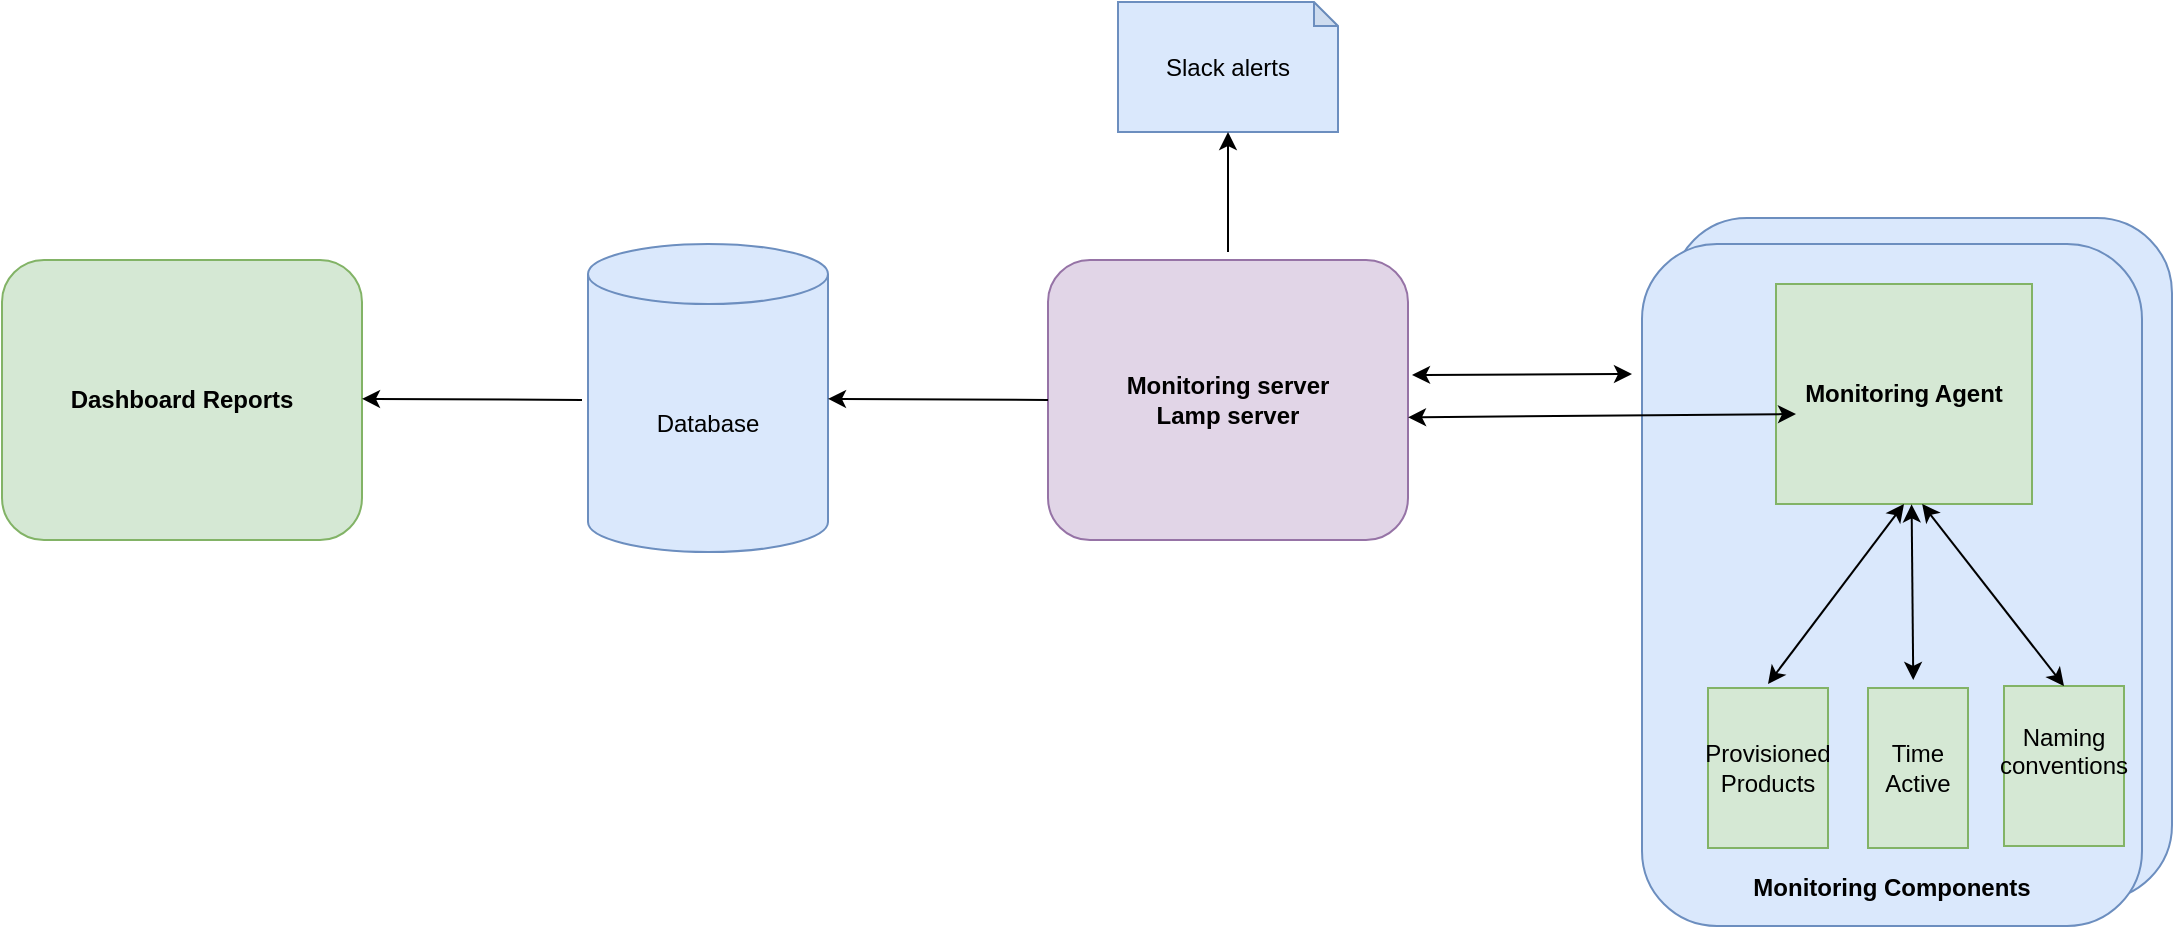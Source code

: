 <mxfile version="24.0.7" type="github">
  <diagram name="Page-1" id="oCvp-l3smrO-nS7ErOQN">
    <mxGraphModel dx="394" dy="687" grid="1" gridSize="10" guides="1" tooltips="1" connect="1" arrows="1" fold="1" page="1" pageScale="1" pageWidth="827" pageHeight="1169" math="0" shadow="0">
      <root>
        <mxCell id="0" />
        <mxCell id="1" parent="0" />
        <mxCell id="gzWySmpBMU1jQZ89hfsq-1" value="" style="rounded=1;whiteSpace=wrap;html=1;fillColor=#dae8fc;strokeColor=#6c8ebf;" vertex="1" parent="1">
          <mxGeometry x="2052" y="288" width="250" height="341" as="geometry" />
        </mxCell>
        <mxCell id="gzWySmpBMU1jQZ89hfsq-2" value="&lt;div&gt;&lt;br&gt;&lt;/div&gt;&lt;div&gt;&lt;br&gt;&lt;/div&gt;&lt;div&gt;&lt;br&gt;&lt;/div&gt;&lt;div&gt;&lt;br&gt;&lt;/div&gt;&lt;div&gt;&lt;br&gt;&lt;/div&gt;&lt;div&gt;&lt;br&gt;&lt;/div&gt;&lt;div&gt;&lt;br&gt;&lt;/div&gt;&lt;div&gt;&lt;br&gt;&lt;/div&gt;&lt;div&gt;&lt;br&gt;&lt;/div&gt;&lt;div&gt;&lt;br&gt;&lt;/div&gt;&lt;div&gt;&lt;br&gt;&lt;/div&gt;&lt;div&gt;&lt;br&gt;&lt;/div&gt;&lt;div&gt;&lt;br&gt;&lt;/div&gt;&lt;div&gt;&lt;br&gt;&lt;/div&gt;&lt;div&gt;&lt;br&gt;&lt;/div&gt;&lt;div&gt;&lt;br&gt;&lt;/div&gt;&lt;div&gt;&lt;br&gt;&lt;/div&gt;&lt;div&gt;&lt;br&gt;&lt;/div&gt;&lt;div&gt;&lt;br&gt;&lt;/div&gt;&lt;div&gt;&lt;br&gt;&lt;/div&gt;&lt;div&gt;&lt;br&gt;&lt;/div&gt;&lt;div&gt;&lt;b&gt;Monitoring Components&lt;/b&gt;&lt;/div&gt;" style="rounded=1;whiteSpace=wrap;html=1;fillColor=#dae8fc;strokeColor=#6c8ebf;" vertex="1" parent="1">
          <mxGeometry x="2037" y="301" width="250" height="341" as="geometry" />
        </mxCell>
        <mxCell id="gzWySmpBMU1jQZ89hfsq-3" value="&lt;b&gt;Monitoring Agent&lt;/b&gt;" style="rounded=0;whiteSpace=wrap;html=1;fillColor=#d5e8d4;strokeColor=#82b366;" vertex="1" parent="1">
          <mxGeometry x="2104" y="321" width="128" height="110" as="geometry" />
        </mxCell>
        <mxCell id="gzWySmpBMU1jQZ89hfsq-4" value="Provisioned Products" style="rounded=0;whiteSpace=wrap;html=1;fillColor=#d5e8d4;strokeColor=#82b366;" vertex="1" parent="1">
          <mxGeometry x="2070" y="523" width="60" height="80" as="geometry" />
        </mxCell>
        <mxCell id="gzWySmpBMU1jQZ89hfsq-5" value="Time Active" style="rounded=0;whiteSpace=wrap;html=1;fillColor=#d5e8d4;strokeColor=#82b366;" vertex="1" parent="1">
          <mxGeometry x="2150" y="523" width="50" height="80" as="geometry" />
        </mxCell>
        <mxCell id="gzWySmpBMU1jQZ89hfsq-6" value="Naming conventions&lt;div&gt;&lt;br&gt;&lt;/div&gt;" style="rounded=0;whiteSpace=wrap;html=1;fillColor=#d5e8d4;strokeColor=#82b366;" vertex="1" parent="1">
          <mxGeometry x="2218" y="522" width="60" height="80" as="geometry" />
        </mxCell>
        <mxCell id="gzWySmpBMU1jQZ89hfsq-7" value="" style="endArrow=classic;startArrow=classic;html=1;rounded=0;entryX=0.5;entryY=1;entryDx=0;entryDy=0;" edge="1" parent="1" target="gzWySmpBMU1jQZ89hfsq-3">
          <mxGeometry width="50" height="50" relative="1" as="geometry">
            <mxPoint x="2100" y="521" as="sourcePoint" />
            <mxPoint x="2121" y="421" as="targetPoint" />
          </mxGeometry>
        </mxCell>
        <mxCell id="gzWySmpBMU1jQZ89hfsq-8" value="" style="endArrow=classic;startArrow=classic;html=1;rounded=0;entryX=0.61;entryY=1.009;entryDx=0;entryDy=0;entryPerimeter=0;exitX=0.5;exitY=0;exitDx=0;exitDy=0;" edge="1" parent="1" source="gzWySmpBMU1jQZ89hfsq-6">
          <mxGeometry width="50" height="50" relative="1" as="geometry">
            <mxPoint x="2235" y="516" as="sourcePoint" />
            <mxPoint x="2177.08" y="430.99" as="targetPoint" />
          </mxGeometry>
        </mxCell>
        <mxCell id="gzWySmpBMU1jQZ89hfsq-9" value="" style="endArrow=classic;startArrow=classic;html=1;rounded=0;entryX=0.561;entryY=1.038;entryDx=0;entryDy=0;entryPerimeter=0;" edge="1" parent="1">
          <mxGeometry width="50" height="50" relative="1" as="geometry">
            <mxPoint x="2172.627" y="519" as="sourcePoint" />
            <mxPoint x="2171.808" y="431.18" as="targetPoint" />
          </mxGeometry>
        </mxCell>
        <mxCell id="gzWySmpBMU1jQZ89hfsq-10" value="&lt;b&gt;Monitoring server&lt;/b&gt;&lt;div&gt;&lt;b&gt;Lamp server&lt;/b&gt;&lt;/div&gt;" style="rounded=1;whiteSpace=wrap;html=1;fillColor=#e1d5e7;strokeColor=#9673a6;" vertex="1" parent="1">
          <mxGeometry x="1740" y="309" width="180" height="140" as="geometry" />
        </mxCell>
        <mxCell id="gzWySmpBMU1jQZ89hfsq-11" value="" style="endArrow=classic;startArrow=classic;html=1;rounded=0;" edge="1" parent="1">
          <mxGeometry width="50" height="50" relative="1" as="geometry">
            <mxPoint x="1922" y="366.47" as="sourcePoint" />
            <mxPoint x="2032" y="366" as="targetPoint" />
          </mxGeometry>
        </mxCell>
        <mxCell id="gzWySmpBMU1jQZ89hfsq-12" value="" style="endArrow=classic;startArrow=classic;html=1;rounded=0;entryX=0;entryY=0.5;entryDx=0;entryDy=0;exitX=1;exitY=0.562;exitDx=0;exitDy=0;exitPerimeter=0;" edge="1" parent="1" source="gzWySmpBMU1jQZ89hfsq-10">
          <mxGeometry width="50" height="50" relative="1" as="geometry">
            <mxPoint x="1930" y="385.47" as="sourcePoint" />
            <mxPoint x="2114" y="386" as="targetPoint" />
          </mxGeometry>
        </mxCell>
        <mxCell id="gzWySmpBMU1jQZ89hfsq-13" value="Slack alerts" style="shape=note;whiteSpace=wrap;html=1;backgroundOutline=1;darkOpacity=0.05;direction=east;size=12;fillColor=#dae8fc;strokeColor=#6c8ebf;" vertex="1" parent="1">
          <mxGeometry x="1775" y="180" width="110" height="65" as="geometry" />
        </mxCell>
        <mxCell id="gzWySmpBMU1jQZ89hfsq-14" value="" style="endArrow=classic;html=1;rounded=0;entryX=0.5;entryY=1;entryDx=0;entryDy=0;entryPerimeter=0;" edge="1" parent="1" target="gzWySmpBMU1jQZ89hfsq-13">
          <mxGeometry width="50" height="50" relative="1" as="geometry">
            <mxPoint x="1830" y="305" as="sourcePoint" />
            <mxPoint x="1860" y="245" as="targetPoint" />
          </mxGeometry>
        </mxCell>
        <mxCell id="gzWySmpBMU1jQZ89hfsq-15" value="Database" style="shape=cylinder3;whiteSpace=wrap;html=1;boundedLbl=1;backgroundOutline=1;size=15;fillColor=#dae8fc;strokeColor=#6c8ebf;" vertex="1" parent="1">
          <mxGeometry x="1510" y="301" width="120" height="154" as="geometry" />
        </mxCell>
        <mxCell id="gzWySmpBMU1jQZ89hfsq-16" value="&lt;b&gt;Dashboard Reports&lt;/b&gt;" style="rounded=1;whiteSpace=wrap;html=1;fillColor=#d5e8d4;strokeColor=#82b366;" vertex="1" parent="1">
          <mxGeometry x="1217" y="309" width="180" height="140" as="geometry" />
        </mxCell>
        <mxCell id="gzWySmpBMU1jQZ89hfsq-17" value="" style="endArrow=classic;html=1;rounded=0;exitX=0;exitY=0.5;exitDx=0;exitDy=0;" edge="1" parent="1" source="gzWySmpBMU1jQZ89hfsq-10">
          <mxGeometry width="50" height="50" relative="1" as="geometry">
            <mxPoint x="1730" y="378.41" as="sourcePoint" />
            <mxPoint x="1630" y="378.41" as="targetPoint" />
          </mxGeometry>
        </mxCell>
        <mxCell id="gzWySmpBMU1jQZ89hfsq-18" value="" style="endArrow=classic;html=1;rounded=0;exitX=0;exitY=0.5;exitDx=0;exitDy=0;" edge="1" parent="1">
          <mxGeometry width="50" height="50" relative="1" as="geometry">
            <mxPoint x="1507" y="379" as="sourcePoint" />
            <mxPoint x="1397" y="378.41" as="targetPoint" />
          </mxGeometry>
        </mxCell>
      </root>
    </mxGraphModel>
  </diagram>
</mxfile>
